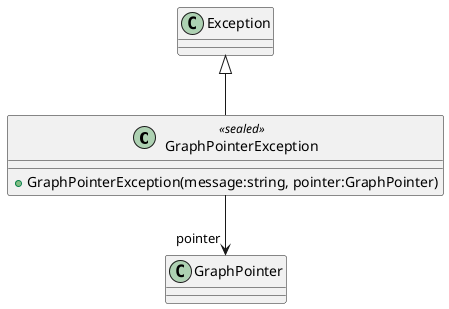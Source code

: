 @startuml
class GraphPointerException <<sealed>> {
    + GraphPointerException(message:string, pointer:GraphPointer)
}
Exception <|-- GraphPointerException
GraphPointerException --> "pointer" GraphPointer
@enduml
